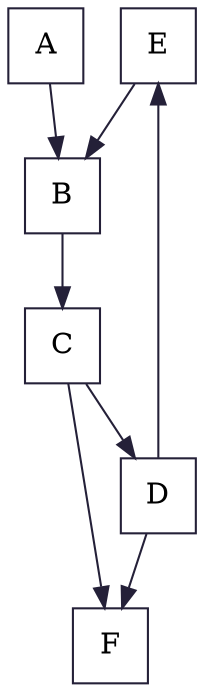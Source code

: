 digraph G {
    graph[color="#242038"]
    node[color="#242038", shape=square]
    edge[color="#242038"]
    E->B
    A->B
    B->C
    C->D
    D->E
    D->F
    C->F
}
